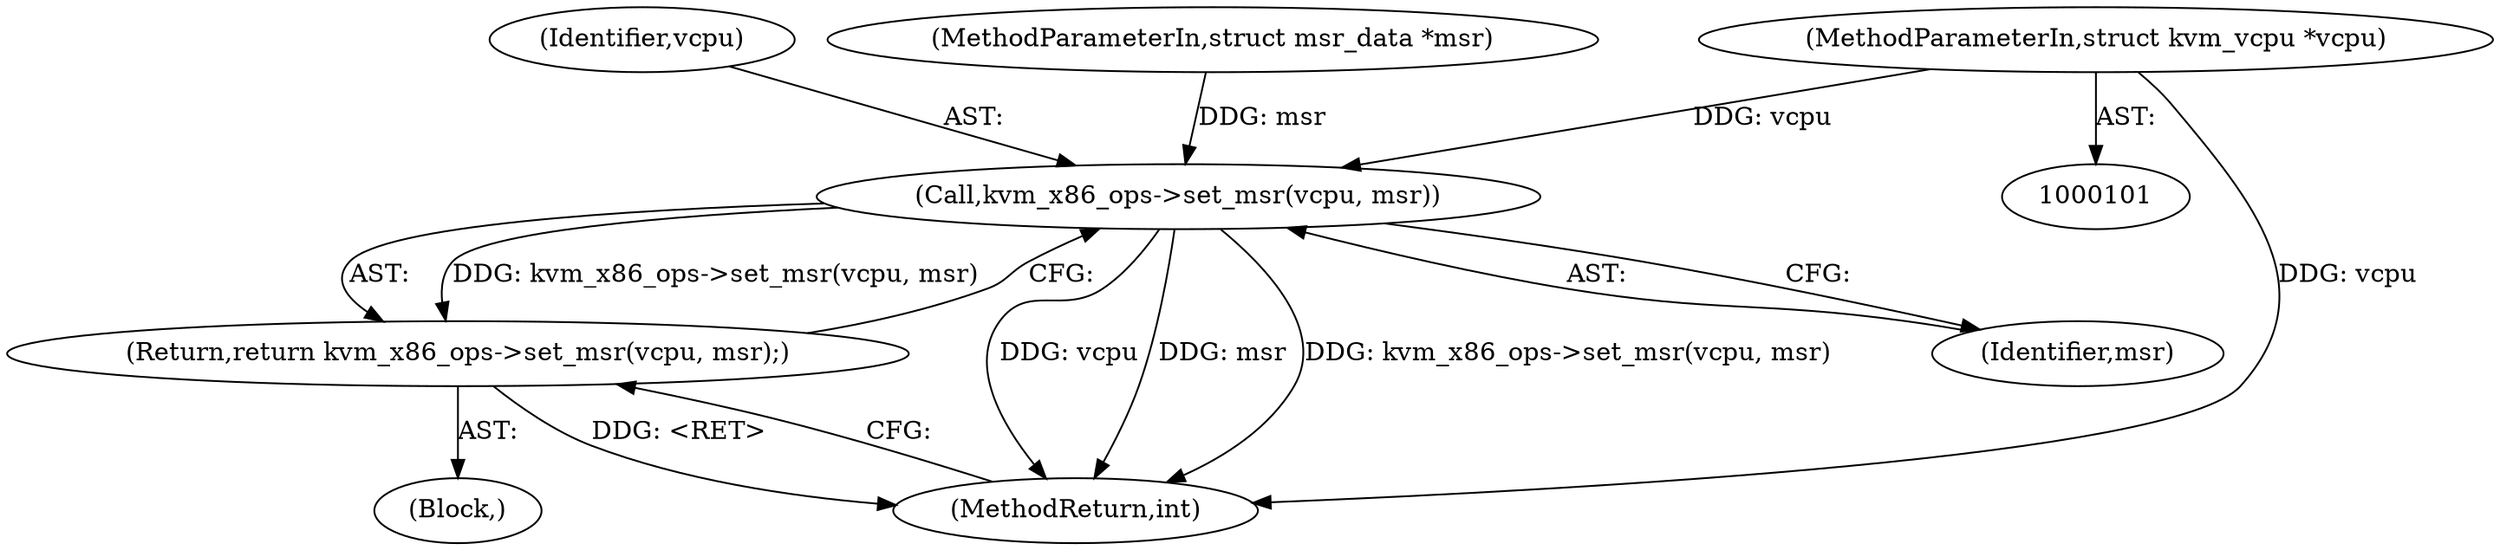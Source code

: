 digraph "0_linux_854e8bb1aa06c578c2c9145fa6bfe3680ef63b23_1@pointer" {
"1000102" [label="(MethodParameterIn,struct kvm_vcpu *vcpu)"];
"1000134" [label="(Call,kvm_x86_ops->set_msr(vcpu, msr))"];
"1000133" [label="(Return,return kvm_x86_ops->set_msr(vcpu, msr);)"];
"1000133" [label="(Return,return kvm_x86_ops->set_msr(vcpu, msr);)"];
"1000135" [label="(Identifier,vcpu)"];
"1000104" [label="(Block,)"];
"1000102" [label="(MethodParameterIn,struct kvm_vcpu *vcpu)"];
"1000134" [label="(Call,kvm_x86_ops->set_msr(vcpu, msr))"];
"1000137" [label="(MethodReturn,int)"];
"1000136" [label="(Identifier,msr)"];
"1000103" [label="(MethodParameterIn,struct msr_data *msr)"];
"1000102" -> "1000101"  [label="AST: "];
"1000102" -> "1000137"  [label="DDG: vcpu"];
"1000102" -> "1000134"  [label="DDG: vcpu"];
"1000134" -> "1000133"  [label="AST: "];
"1000134" -> "1000136"  [label="CFG: "];
"1000135" -> "1000134"  [label="AST: "];
"1000136" -> "1000134"  [label="AST: "];
"1000133" -> "1000134"  [label="CFG: "];
"1000134" -> "1000137"  [label="DDG: vcpu"];
"1000134" -> "1000137"  [label="DDG: msr"];
"1000134" -> "1000137"  [label="DDG: kvm_x86_ops->set_msr(vcpu, msr)"];
"1000134" -> "1000133"  [label="DDG: kvm_x86_ops->set_msr(vcpu, msr)"];
"1000103" -> "1000134"  [label="DDG: msr"];
"1000133" -> "1000104"  [label="AST: "];
"1000137" -> "1000133"  [label="CFG: "];
"1000133" -> "1000137"  [label="DDG: <RET>"];
}
